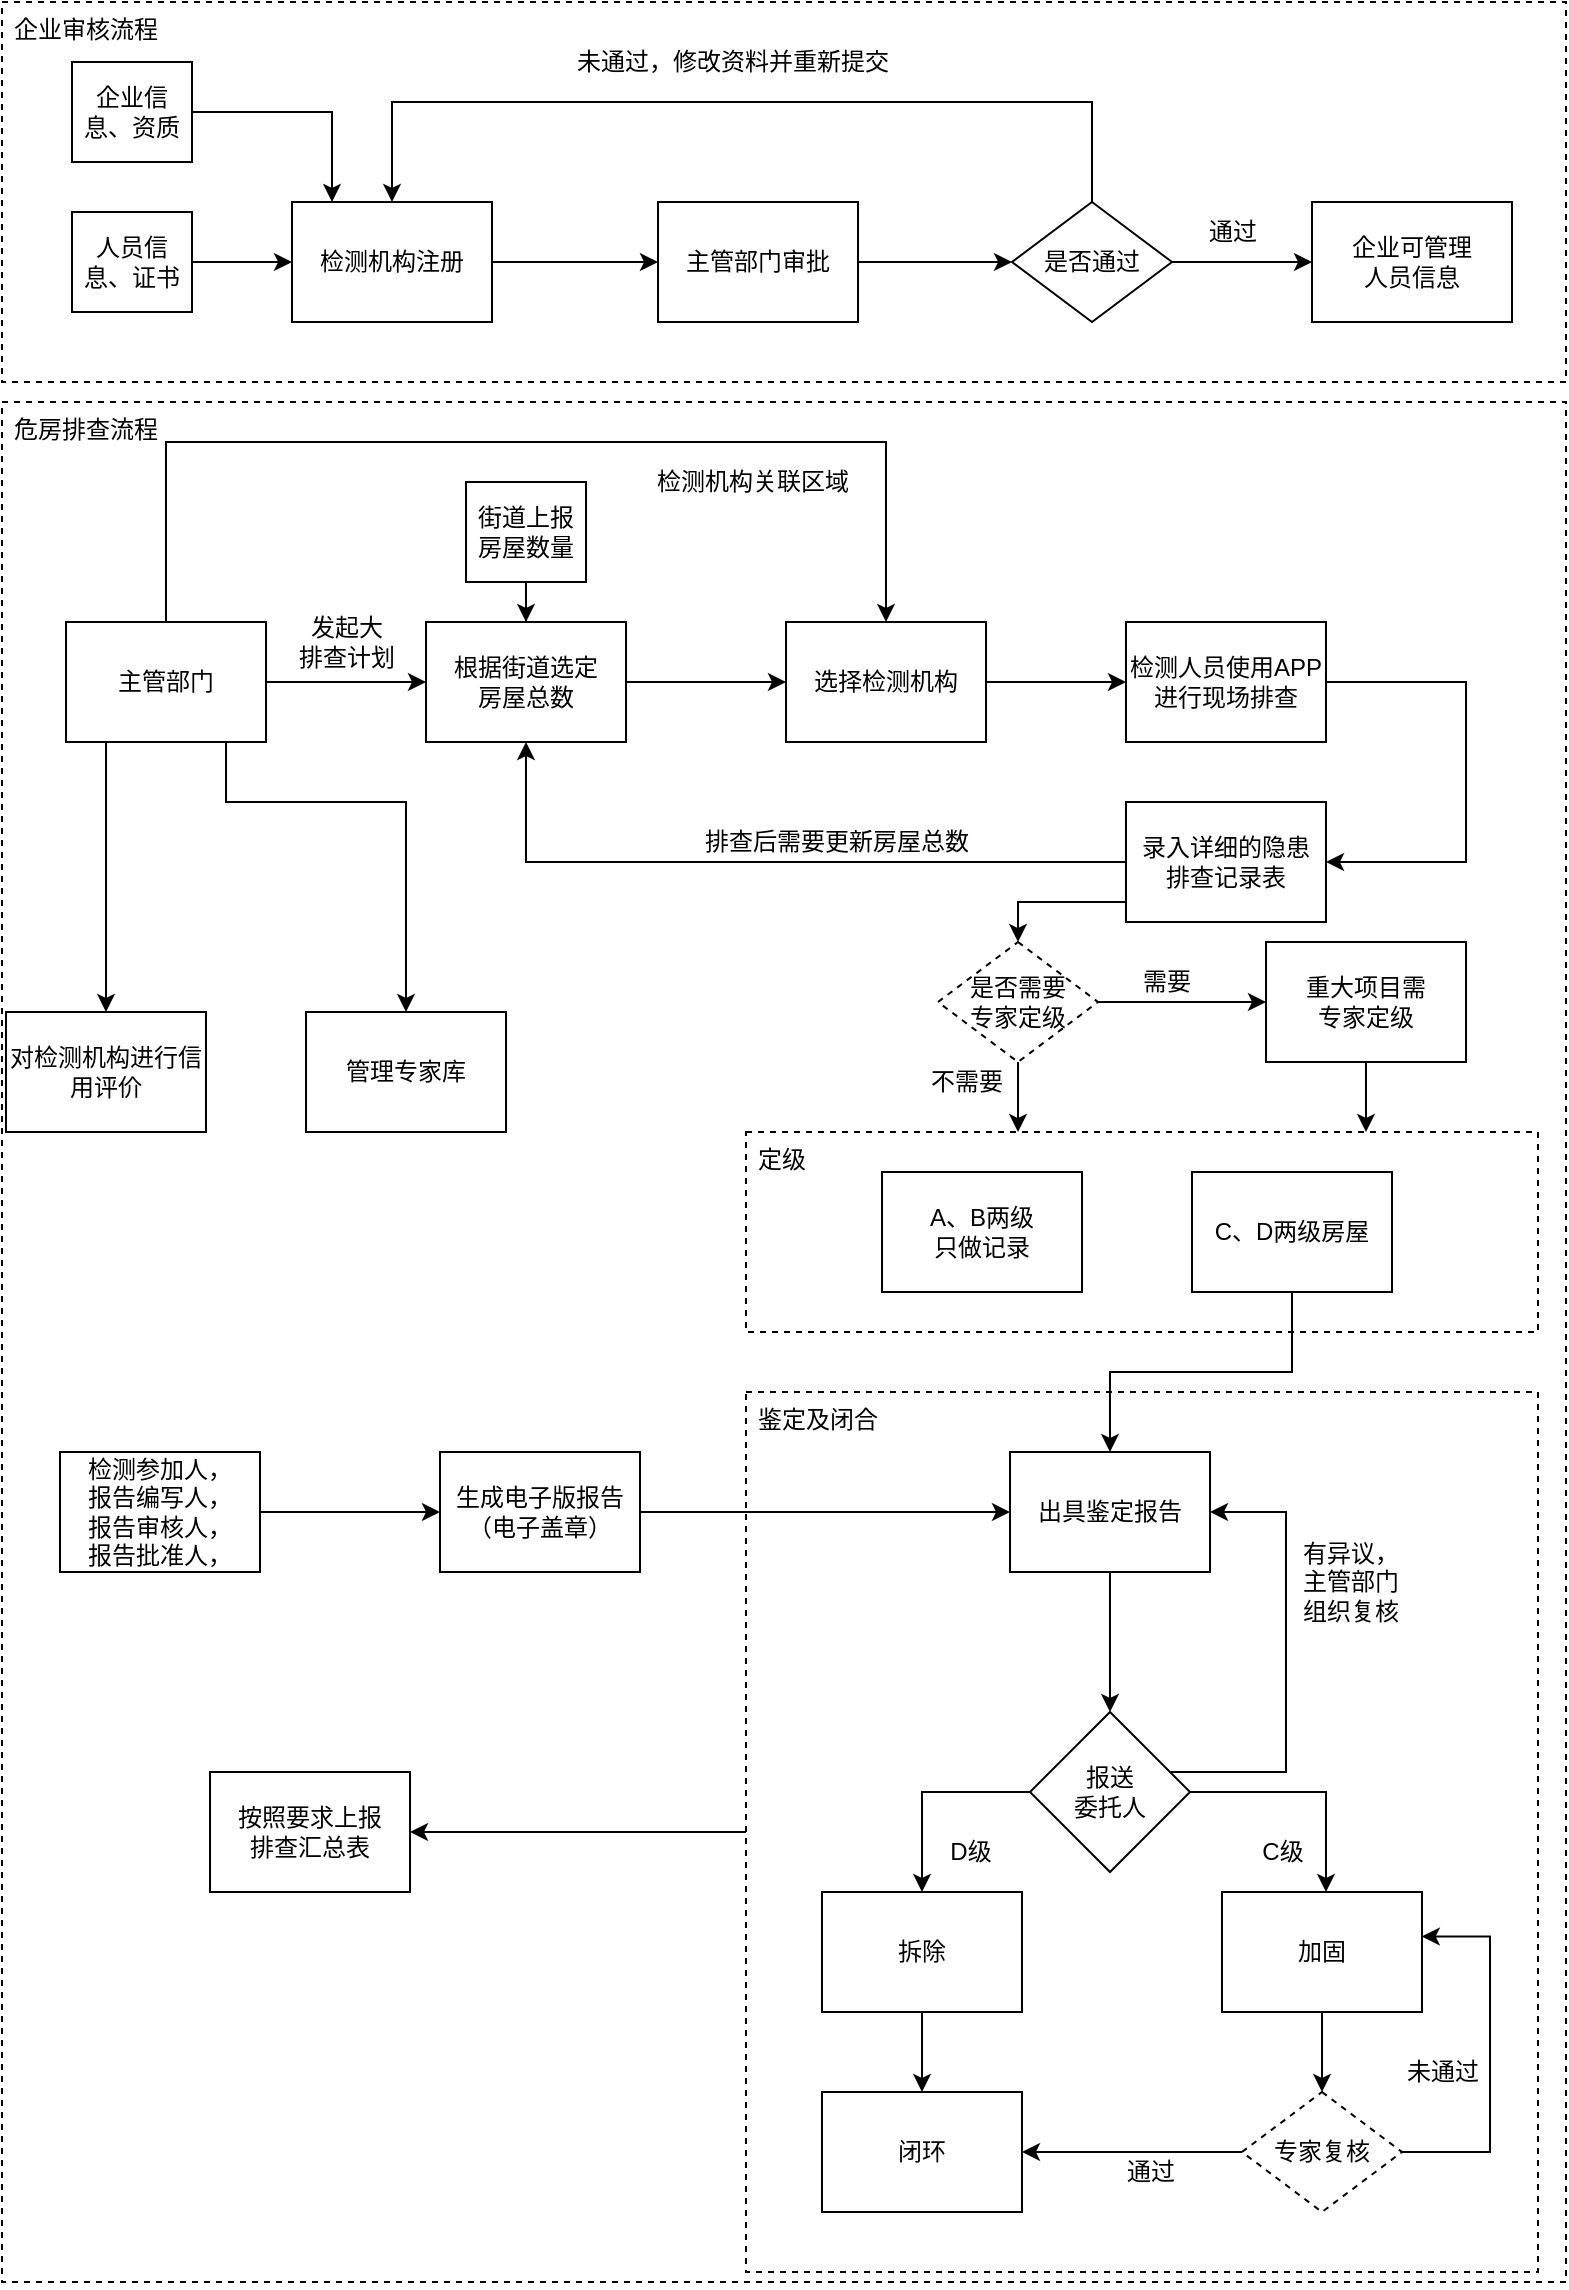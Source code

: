 <mxfile version="18.0.8" type="github">
  <diagram id="qpHJCxcwcaYMZpSIbfGM" name="Page-1">
    <mxGraphModel dx="1718" dy="935" grid="1" gridSize="10" guides="1" tooltips="1" connect="1" arrows="1" fold="1" page="1" pageScale="1" pageWidth="827" pageHeight="1169" math="0" shadow="0">
      <root>
        <mxCell id="0" />
        <mxCell id="1" parent="0" />
        <mxCell id="12VAQ8Nin5VYsXPCudkx-8" value="" style="edgeStyle=orthogonalEdgeStyle;rounded=0;orthogonalLoop=1;jettySize=auto;html=1;" edge="1" parent="1" source="12VAQ8Nin5VYsXPCudkx-1" target="12VAQ8Nin5VYsXPCudkx-6">
          <mxGeometry relative="1" as="geometry" />
        </mxCell>
        <mxCell id="12VAQ8Nin5VYsXPCudkx-1" value="检测机构注册" style="rounded=0;whiteSpace=wrap;html=1;" vertex="1" parent="1">
          <mxGeometry x="163" y="120" width="100" height="60" as="geometry" />
        </mxCell>
        <mxCell id="12VAQ8Nin5VYsXPCudkx-3" style="edgeStyle=orthogonalEdgeStyle;rounded=0;orthogonalLoop=1;jettySize=auto;html=1;" edge="1" parent="1" source="12VAQ8Nin5VYsXPCudkx-2" target="12VAQ8Nin5VYsXPCudkx-1">
          <mxGeometry relative="1" as="geometry">
            <Array as="points">
              <mxPoint x="183" y="75" />
            </Array>
          </mxGeometry>
        </mxCell>
        <mxCell id="12VAQ8Nin5VYsXPCudkx-2" value="企业信息、资质" style="rounded=0;whiteSpace=wrap;html=1;" vertex="1" parent="1">
          <mxGeometry x="53" y="50" width="60" height="50" as="geometry" />
        </mxCell>
        <mxCell id="12VAQ8Nin5VYsXPCudkx-5" value="" style="edgeStyle=orthogonalEdgeStyle;rounded=0;orthogonalLoop=1;jettySize=auto;html=1;" edge="1" parent="1" source="12VAQ8Nin5VYsXPCudkx-4" target="12VAQ8Nin5VYsXPCudkx-1">
          <mxGeometry relative="1" as="geometry" />
        </mxCell>
        <mxCell id="12VAQ8Nin5VYsXPCudkx-4" value="人员信息、证书" style="rounded=0;whiteSpace=wrap;html=1;" vertex="1" parent="1">
          <mxGeometry x="53" y="125" width="60" height="50" as="geometry" />
        </mxCell>
        <mxCell id="12VAQ8Nin5VYsXPCudkx-9" value="" style="edgeStyle=orthogonalEdgeStyle;rounded=0;orthogonalLoop=1;jettySize=auto;html=1;" edge="1" parent="1" source="12VAQ8Nin5VYsXPCudkx-6" target="12VAQ8Nin5VYsXPCudkx-7">
          <mxGeometry relative="1" as="geometry" />
        </mxCell>
        <mxCell id="12VAQ8Nin5VYsXPCudkx-6" value="主管部门审批" style="rounded=0;whiteSpace=wrap;html=1;" vertex="1" parent="1">
          <mxGeometry x="346" y="120" width="100" height="60" as="geometry" />
        </mxCell>
        <mxCell id="12VAQ8Nin5VYsXPCudkx-10" style="edgeStyle=orthogonalEdgeStyle;rounded=0;orthogonalLoop=1;jettySize=auto;html=1;entryX=0.5;entryY=0;entryDx=0;entryDy=0;" edge="1" parent="1" source="12VAQ8Nin5VYsXPCudkx-7" target="12VAQ8Nin5VYsXPCudkx-1">
          <mxGeometry relative="1" as="geometry">
            <Array as="points">
              <mxPoint x="563" y="70" />
              <mxPoint x="213" y="70" />
            </Array>
          </mxGeometry>
        </mxCell>
        <mxCell id="12VAQ8Nin5VYsXPCudkx-13" value="" style="edgeStyle=orthogonalEdgeStyle;rounded=0;orthogonalLoop=1;jettySize=auto;html=1;" edge="1" parent="1" source="12VAQ8Nin5VYsXPCudkx-7" target="12VAQ8Nin5VYsXPCudkx-12">
          <mxGeometry relative="1" as="geometry" />
        </mxCell>
        <mxCell id="12VAQ8Nin5VYsXPCudkx-7" value="是否通过" style="rhombus;whiteSpace=wrap;html=1;" vertex="1" parent="1">
          <mxGeometry x="523" y="120" width="80" height="60" as="geometry" />
        </mxCell>
        <mxCell id="12VAQ8Nin5VYsXPCudkx-11" value="未通过，修改资料并重新提交" style="text;html=1;resizable=0;autosize=1;align=center;verticalAlign=middle;points=[];fillColor=none;strokeColor=none;rounded=0;" vertex="1" parent="1">
          <mxGeometry x="298" y="40" width="170" height="20" as="geometry" />
        </mxCell>
        <mxCell id="12VAQ8Nin5VYsXPCudkx-12" value="企业可管理&lt;br&gt;人员信息" style="rounded=0;whiteSpace=wrap;html=1;" vertex="1" parent="1">
          <mxGeometry x="673" y="120" width="100" height="60" as="geometry" />
        </mxCell>
        <mxCell id="12VAQ8Nin5VYsXPCudkx-14" value="通过" style="text;html=1;resizable=0;autosize=1;align=center;verticalAlign=middle;points=[];fillColor=none;strokeColor=none;rounded=0;" vertex="1" parent="1">
          <mxGeometry x="613" y="125" width="40" height="20" as="geometry" />
        </mxCell>
        <mxCell id="12VAQ8Nin5VYsXPCudkx-19" value="" style="edgeStyle=orthogonalEdgeStyle;rounded=0;orthogonalLoop=1;jettySize=auto;html=1;" edge="1" parent="1" source="12VAQ8Nin5VYsXPCudkx-15" target="12VAQ8Nin5VYsXPCudkx-16">
          <mxGeometry relative="1" as="geometry" />
        </mxCell>
        <mxCell id="12VAQ8Nin5VYsXPCudkx-67" value="" style="edgeStyle=orthogonalEdgeStyle;rounded=0;orthogonalLoop=1;jettySize=auto;html=1;" edge="1" parent="1" source="12VAQ8Nin5VYsXPCudkx-15" target="12VAQ8Nin5VYsXPCudkx-66">
          <mxGeometry relative="1" as="geometry">
            <Array as="points">
              <mxPoint x="70" y="420" />
              <mxPoint x="70" y="420" />
            </Array>
          </mxGeometry>
        </mxCell>
        <mxCell id="12VAQ8Nin5VYsXPCudkx-109" style="edgeStyle=orthogonalEdgeStyle;rounded=0;orthogonalLoop=1;jettySize=auto;html=1;entryX=0.5;entryY=0;entryDx=0;entryDy=0;" edge="1" parent="1" source="12VAQ8Nin5VYsXPCudkx-15" target="12VAQ8Nin5VYsXPCudkx-88">
          <mxGeometry relative="1" as="geometry">
            <Array as="points">
              <mxPoint x="130" y="420" />
              <mxPoint x="220" y="420" />
            </Array>
          </mxGeometry>
        </mxCell>
        <mxCell id="12VAQ8Nin5VYsXPCudkx-110" style="edgeStyle=orthogonalEdgeStyle;rounded=0;orthogonalLoop=1;jettySize=auto;html=1;entryX=0.5;entryY=0;entryDx=0;entryDy=0;" edge="1" parent="1" source="12VAQ8Nin5VYsXPCudkx-15" target="12VAQ8Nin5VYsXPCudkx-20">
          <mxGeometry relative="1" as="geometry">
            <Array as="points">
              <mxPoint x="100" y="240" />
              <mxPoint x="460" y="240" />
            </Array>
          </mxGeometry>
        </mxCell>
        <mxCell id="12VAQ8Nin5VYsXPCudkx-15" value="主管部门" style="rounded=0;whiteSpace=wrap;html=1;" vertex="1" parent="1">
          <mxGeometry x="50" y="330" width="100" height="60" as="geometry" />
        </mxCell>
        <mxCell id="12VAQ8Nin5VYsXPCudkx-21" value="" style="edgeStyle=orthogonalEdgeStyle;rounded=0;orthogonalLoop=1;jettySize=auto;html=1;" edge="1" parent="1" source="12VAQ8Nin5VYsXPCudkx-16" target="12VAQ8Nin5VYsXPCudkx-20">
          <mxGeometry relative="1" as="geometry" />
        </mxCell>
        <mxCell id="12VAQ8Nin5VYsXPCudkx-16" value="根据街道选定&lt;br&gt;房屋总数" style="rounded=0;whiteSpace=wrap;html=1;" vertex="1" parent="1">
          <mxGeometry x="230" y="330" width="100" height="60" as="geometry" />
        </mxCell>
        <mxCell id="12VAQ8Nin5VYsXPCudkx-18" value="" style="edgeStyle=orthogonalEdgeStyle;rounded=0;orthogonalLoop=1;jettySize=auto;html=1;" edge="1" parent="1" source="12VAQ8Nin5VYsXPCudkx-17" target="12VAQ8Nin5VYsXPCudkx-16">
          <mxGeometry relative="1" as="geometry" />
        </mxCell>
        <mxCell id="12VAQ8Nin5VYsXPCudkx-17" value="街道上报房屋数量" style="rounded=0;whiteSpace=wrap;html=1;" vertex="1" parent="1">
          <mxGeometry x="250" y="260" width="60" height="50" as="geometry" />
        </mxCell>
        <mxCell id="12VAQ8Nin5VYsXPCudkx-23" value="" style="edgeStyle=orthogonalEdgeStyle;rounded=0;orthogonalLoop=1;jettySize=auto;html=1;" edge="1" parent="1" source="12VAQ8Nin5VYsXPCudkx-20" target="12VAQ8Nin5VYsXPCudkx-22">
          <mxGeometry relative="1" as="geometry" />
        </mxCell>
        <mxCell id="12VAQ8Nin5VYsXPCudkx-20" value="选择检测机构" style="rounded=0;whiteSpace=wrap;html=1;" vertex="1" parent="1">
          <mxGeometry x="410" y="330" width="100" height="60" as="geometry" />
        </mxCell>
        <mxCell id="12VAQ8Nin5VYsXPCudkx-25" style="edgeStyle=orthogonalEdgeStyle;rounded=0;orthogonalLoop=1;jettySize=auto;html=1;" edge="1" parent="1" source="12VAQ8Nin5VYsXPCudkx-22" target="12VAQ8Nin5VYsXPCudkx-24">
          <mxGeometry relative="1" as="geometry">
            <Array as="points">
              <mxPoint x="750" y="360" />
            </Array>
          </mxGeometry>
        </mxCell>
        <mxCell id="12VAQ8Nin5VYsXPCudkx-22" value="检测人员使用APP进行现场排查" style="rounded=0;whiteSpace=wrap;html=1;" vertex="1" parent="1">
          <mxGeometry x="580" y="330" width="100" height="60" as="geometry" />
        </mxCell>
        <mxCell id="12VAQ8Nin5VYsXPCudkx-85" style="edgeStyle=orthogonalEdgeStyle;rounded=0;orthogonalLoop=1;jettySize=auto;html=1;entryX=0.5;entryY=1;entryDx=0;entryDy=0;" edge="1" parent="1" source="12VAQ8Nin5VYsXPCudkx-24" target="12VAQ8Nin5VYsXPCudkx-16">
          <mxGeometry relative="1" as="geometry" />
        </mxCell>
        <mxCell id="12VAQ8Nin5VYsXPCudkx-114" style="edgeStyle=orthogonalEdgeStyle;rounded=0;orthogonalLoop=1;jettySize=auto;html=1;entryX=0.5;entryY=0;entryDx=0;entryDy=0;" edge="1" parent="1" source="12VAQ8Nin5VYsXPCudkx-24" target="12VAQ8Nin5VYsXPCudkx-113">
          <mxGeometry relative="1" as="geometry">
            <Array as="points">
              <mxPoint x="526" y="470" />
            </Array>
          </mxGeometry>
        </mxCell>
        <mxCell id="12VAQ8Nin5VYsXPCudkx-24" value="录入详细的隐患&lt;br&gt;排查记录表" style="rounded=0;whiteSpace=wrap;html=1;" vertex="1" parent="1">
          <mxGeometry x="580" y="420" width="100" height="60" as="geometry" />
        </mxCell>
        <mxCell id="12VAQ8Nin5VYsXPCudkx-28" value="A、B两级&lt;br&gt;只做记录" style="rounded=0;whiteSpace=wrap;html=1;" vertex="1" parent="1">
          <mxGeometry x="458" y="605" width="100" height="60" as="geometry" />
        </mxCell>
        <mxCell id="12VAQ8Nin5VYsXPCudkx-112" value="" style="edgeStyle=orthogonalEdgeStyle;rounded=0;orthogonalLoop=1;jettySize=auto;html=1;" edge="1" parent="1" source="12VAQ8Nin5VYsXPCudkx-30" target="12VAQ8Nin5VYsXPCudkx-32">
          <mxGeometry relative="1" as="geometry" />
        </mxCell>
        <mxCell id="12VAQ8Nin5VYsXPCudkx-30" value="C、D两级房屋" style="rounded=0;whiteSpace=wrap;html=1;" vertex="1" parent="1">
          <mxGeometry x="613" y="605" width="100" height="60" as="geometry" />
        </mxCell>
        <mxCell id="12VAQ8Nin5VYsXPCudkx-58" value="" style="edgeStyle=orthogonalEdgeStyle;rounded=0;orthogonalLoop=1;jettySize=auto;html=1;" edge="1" parent="1" source="12VAQ8Nin5VYsXPCudkx-32" target="12VAQ8Nin5VYsXPCudkx-57">
          <mxGeometry relative="1" as="geometry" />
        </mxCell>
        <mxCell id="12VAQ8Nin5VYsXPCudkx-32" value="出具鉴定报告" style="rounded=0;whiteSpace=wrap;html=1;" vertex="1" parent="1">
          <mxGeometry x="522" y="745" width="100" height="60" as="geometry" />
        </mxCell>
        <mxCell id="12VAQ8Nin5VYsXPCudkx-100" value="" style="edgeStyle=orthogonalEdgeStyle;rounded=0;orthogonalLoop=1;jettySize=auto;html=1;" edge="1" parent="1" source="12VAQ8Nin5VYsXPCudkx-34" target="12VAQ8Nin5VYsXPCudkx-41">
          <mxGeometry relative="1" as="geometry" />
        </mxCell>
        <mxCell id="12VAQ8Nin5VYsXPCudkx-34" value="拆除" style="rounded=0;whiteSpace=wrap;html=1;" vertex="1" parent="1">
          <mxGeometry x="428" y="965" width="100" height="60" as="geometry" />
        </mxCell>
        <mxCell id="12VAQ8Nin5VYsXPCudkx-102" value="" style="edgeStyle=orthogonalEdgeStyle;rounded=0;orthogonalLoop=1;jettySize=auto;html=1;" edge="1" parent="1" source="12VAQ8Nin5VYsXPCudkx-37">
          <mxGeometry relative="1" as="geometry">
            <mxPoint x="678" y="1065" as="targetPoint" />
          </mxGeometry>
        </mxCell>
        <mxCell id="12VAQ8Nin5VYsXPCudkx-37" value="加固" style="rounded=0;whiteSpace=wrap;html=1;" vertex="1" parent="1">
          <mxGeometry x="628" y="965" width="100" height="60" as="geometry" />
        </mxCell>
        <mxCell id="12VAQ8Nin5VYsXPCudkx-39" value="C级" style="text;html=1;resizable=0;autosize=1;align=center;verticalAlign=middle;points=[];fillColor=none;strokeColor=none;rounded=0;" vertex="1" parent="1">
          <mxGeometry x="638" y="935" width="40" height="20" as="geometry" />
        </mxCell>
        <mxCell id="12VAQ8Nin5VYsXPCudkx-40" value="D级" style="text;html=1;resizable=0;autosize=1;align=center;verticalAlign=middle;points=[];fillColor=none;strokeColor=none;rounded=0;" vertex="1" parent="1">
          <mxGeometry x="482" y="935" width="40" height="20" as="geometry" />
        </mxCell>
        <mxCell id="12VAQ8Nin5VYsXPCudkx-41" value="闭环" style="rounded=0;whiteSpace=wrap;html=1;" vertex="1" parent="1">
          <mxGeometry x="428" y="1065" width="100" height="60" as="geometry" />
        </mxCell>
        <mxCell id="12VAQ8Nin5VYsXPCudkx-45" value="排查后需要更新房屋总数" style="text;html=1;resizable=0;autosize=1;align=center;verticalAlign=middle;points=[];fillColor=none;strokeColor=none;rounded=0;rotation=0;" vertex="1" parent="1">
          <mxGeometry x="360" y="430" width="150" height="20" as="geometry" />
        </mxCell>
        <mxCell id="12VAQ8Nin5VYsXPCudkx-55" value="定级" style="text;strokeColor=default;fillColor=none;align=left;verticalAlign=top;spacingLeft=4;spacingRight=4;overflow=hidden;rotatable=0;points=[[0,0.5],[1,0.5]];portConstraint=eastwest;dashed=1;" vertex="1" parent="1">
          <mxGeometry x="390" y="585" width="396" height="100" as="geometry" />
        </mxCell>
        <mxCell id="12VAQ8Nin5VYsXPCudkx-62" style="edgeStyle=orthogonalEdgeStyle;rounded=0;orthogonalLoop=1;jettySize=auto;html=1;entryX=1;entryY=0.5;entryDx=0;entryDy=0;" edge="1" parent="1" source="12VAQ8Nin5VYsXPCudkx-57" target="12VAQ8Nin5VYsXPCudkx-32">
          <mxGeometry relative="1" as="geometry">
            <Array as="points">
              <mxPoint x="660" y="905" />
              <mxPoint x="660" y="775" />
            </Array>
          </mxGeometry>
        </mxCell>
        <mxCell id="12VAQ8Nin5VYsXPCudkx-63" style="edgeStyle=orthogonalEdgeStyle;rounded=0;orthogonalLoop=1;jettySize=auto;html=1;entryX=0.5;entryY=0;entryDx=0;entryDy=0;" edge="1" parent="1" source="12VAQ8Nin5VYsXPCudkx-57" target="12VAQ8Nin5VYsXPCudkx-34">
          <mxGeometry relative="1" as="geometry" />
        </mxCell>
        <mxCell id="12VAQ8Nin5VYsXPCudkx-64" style="edgeStyle=orthogonalEdgeStyle;rounded=0;orthogonalLoop=1;jettySize=auto;html=1;" edge="1" parent="1" source="12VAQ8Nin5VYsXPCudkx-57" target="12VAQ8Nin5VYsXPCudkx-37">
          <mxGeometry relative="1" as="geometry">
            <Array as="points">
              <mxPoint x="680" y="915" />
            </Array>
          </mxGeometry>
        </mxCell>
        <mxCell id="12VAQ8Nin5VYsXPCudkx-57" value="报送&lt;br&gt;委托人" style="rhombus;whiteSpace=wrap;html=1;" vertex="1" parent="1">
          <mxGeometry x="532" y="875" width="80" height="80" as="geometry" />
        </mxCell>
        <mxCell id="12VAQ8Nin5VYsXPCudkx-60" value="有异议，&lt;br&gt;主管部门&lt;br&gt;组织复核" style="text;html=1;resizable=0;autosize=1;align=center;verticalAlign=middle;points=[];fillColor=none;strokeColor=none;rounded=0;dashed=1;" vertex="1" parent="1">
          <mxGeometry x="662" y="785" width="60" height="50" as="geometry" />
        </mxCell>
        <mxCell id="12VAQ8Nin5VYsXPCudkx-66" value="对检测机构进行信用评价" style="rounded=0;whiteSpace=wrap;html=1;" vertex="1" parent="1">
          <mxGeometry x="20" y="525" width="100" height="60" as="geometry" />
        </mxCell>
        <mxCell id="12VAQ8Nin5VYsXPCudkx-71" value="" style="edgeStyle=orthogonalEdgeStyle;rounded=0;orthogonalLoop=1;jettySize=auto;html=1;" edge="1" parent="1" source="12VAQ8Nin5VYsXPCudkx-69" target="12VAQ8Nin5VYsXPCudkx-70">
          <mxGeometry relative="1" as="geometry" />
        </mxCell>
        <mxCell id="12VAQ8Nin5VYsXPCudkx-69" value="检测参加人，&lt;br&gt;报告编写人，&lt;br&gt;报告审核人，&lt;br&gt;报告批准人，" style="rounded=0;whiteSpace=wrap;html=1;" vertex="1" parent="1">
          <mxGeometry x="47" y="745" width="100" height="60" as="geometry" />
        </mxCell>
        <mxCell id="12VAQ8Nin5VYsXPCudkx-72" style="edgeStyle=orthogonalEdgeStyle;rounded=0;orthogonalLoop=1;jettySize=auto;html=1;entryX=0;entryY=0.5;entryDx=0;entryDy=0;" edge="1" parent="1" source="12VAQ8Nin5VYsXPCudkx-70" target="12VAQ8Nin5VYsXPCudkx-32">
          <mxGeometry relative="1" as="geometry">
            <mxPoint x="382" y="815" as="targetPoint" />
          </mxGeometry>
        </mxCell>
        <mxCell id="12VAQ8Nin5VYsXPCudkx-70" value="生成电子版报告（电子盖章）" style="rounded=0;whiteSpace=wrap;html=1;" vertex="1" parent="1">
          <mxGeometry x="237" y="745" width="100" height="60" as="geometry" />
        </mxCell>
        <mxCell id="12VAQ8Nin5VYsXPCudkx-73" value="按照要求上报&lt;br&gt;排查汇总表" style="rounded=0;whiteSpace=wrap;html=1;" vertex="1" parent="1">
          <mxGeometry x="122" y="905" width="100" height="60" as="geometry" />
        </mxCell>
        <mxCell id="12VAQ8Nin5VYsXPCudkx-88" value="管理专家库" style="rounded=0;whiteSpace=wrap;html=1;" vertex="1" parent="1">
          <mxGeometry x="170" y="525" width="100" height="60" as="geometry" />
        </mxCell>
        <mxCell id="12VAQ8Nin5VYsXPCudkx-123" value="" style="edgeStyle=orthogonalEdgeStyle;rounded=0;orthogonalLoop=1;jettySize=auto;html=1;" edge="1" parent="1" source="12VAQ8Nin5VYsXPCudkx-93" target="12VAQ8Nin5VYsXPCudkx-55">
          <mxGeometry relative="1" as="geometry">
            <Array as="points">
              <mxPoint x="700" y="580" />
              <mxPoint x="700" y="580" />
            </Array>
          </mxGeometry>
        </mxCell>
        <mxCell id="12VAQ8Nin5VYsXPCudkx-93" value="重大项目需&lt;br&gt;专家定级" style="rounded=0;whiteSpace=wrap;html=1;" vertex="1" parent="1">
          <mxGeometry x="650" y="490" width="100" height="60" as="geometry" />
        </mxCell>
        <mxCell id="12VAQ8Nin5VYsXPCudkx-105" value="" style="edgeStyle=orthogonalEdgeStyle;rounded=0;orthogonalLoop=1;jettySize=auto;html=1;" edge="1" parent="1" source="12VAQ8Nin5VYsXPCudkx-104" target="12VAQ8Nin5VYsXPCudkx-41">
          <mxGeometry relative="1" as="geometry" />
        </mxCell>
        <mxCell id="12VAQ8Nin5VYsXPCudkx-106" style="edgeStyle=orthogonalEdgeStyle;rounded=0;orthogonalLoop=1;jettySize=auto;html=1;entryX=0.999;entryY=0.37;entryDx=0;entryDy=0;entryPerimeter=0;" edge="1" parent="1" source="12VAQ8Nin5VYsXPCudkx-104" target="12VAQ8Nin5VYsXPCudkx-37">
          <mxGeometry relative="1" as="geometry">
            <mxPoint x="742" y="985" as="targetPoint" />
            <Array as="points">
              <mxPoint x="762" y="1095" />
              <mxPoint x="762" y="987" />
            </Array>
          </mxGeometry>
        </mxCell>
        <mxCell id="12VAQ8Nin5VYsXPCudkx-104" value="专家复核" style="rhombus;whiteSpace=wrap;html=1;dashed=1;strokeColor=default;" vertex="1" parent="1">
          <mxGeometry x="638" y="1065" width="80" height="60" as="geometry" />
        </mxCell>
        <mxCell id="12VAQ8Nin5VYsXPCudkx-107" value="未通过" style="text;html=1;resizable=0;autosize=1;align=center;verticalAlign=middle;points=[];fillColor=none;strokeColor=none;rounded=0;dashed=1;" vertex="1" parent="1">
          <mxGeometry x="713" y="1045" width="50" height="20" as="geometry" />
        </mxCell>
        <mxCell id="12VAQ8Nin5VYsXPCudkx-108" value="通过" style="text;html=1;resizable=0;autosize=1;align=center;verticalAlign=middle;points=[];fillColor=none;strokeColor=none;rounded=0;dashed=1;" vertex="1" parent="1">
          <mxGeometry x="572" y="1095" width="40" height="20" as="geometry" />
        </mxCell>
        <mxCell id="12VAQ8Nin5VYsXPCudkx-111" value="检测机构关联区域" style="text;html=1;resizable=0;autosize=1;align=center;verticalAlign=middle;points=[];fillColor=none;strokeColor=none;rounded=0;dashed=1;" vertex="1" parent="1">
          <mxGeometry x="338" y="250" width="110" height="20" as="geometry" />
        </mxCell>
        <mxCell id="12VAQ8Nin5VYsXPCudkx-118" value="" style="edgeStyle=orthogonalEdgeStyle;rounded=0;orthogonalLoop=1;jettySize=auto;html=1;" edge="1" parent="1" source="12VAQ8Nin5VYsXPCudkx-113" target="12VAQ8Nin5VYsXPCudkx-93">
          <mxGeometry relative="1" as="geometry" />
        </mxCell>
        <mxCell id="12VAQ8Nin5VYsXPCudkx-121" value="" style="edgeStyle=orthogonalEdgeStyle;rounded=0;orthogonalLoop=1;jettySize=auto;html=1;" edge="1" parent="1" source="12VAQ8Nin5VYsXPCudkx-113" target="12VAQ8Nin5VYsXPCudkx-55">
          <mxGeometry relative="1" as="geometry">
            <Array as="points">
              <mxPoint x="526" y="580" />
              <mxPoint x="526" y="580" />
            </Array>
          </mxGeometry>
        </mxCell>
        <mxCell id="12VAQ8Nin5VYsXPCudkx-113" value="是否需要&lt;br&gt;专家定级" style="rhombus;whiteSpace=wrap;html=1;dashed=1;strokeColor=default;" vertex="1" parent="1">
          <mxGeometry x="486" y="490" width="80" height="60" as="geometry" />
        </mxCell>
        <mxCell id="12VAQ8Nin5VYsXPCudkx-120" value="需要" style="text;html=1;resizable=0;autosize=1;align=center;verticalAlign=middle;points=[];fillColor=none;strokeColor=none;rounded=0;dashed=1;" vertex="1" parent="1">
          <mxGeometry x="580" y="500" width="40" height="20" as="geometry" />
        </mxCell>
        <mxCell id="12VAQ8Nin5VYsXPCudkx-124" value="不需要" style="text;html=1;resizable=0;autosize=1;align=center;verticalAlign=middle;points=[];fillColor=none;strokeColor=none;rounded=0;dashed=1;" vertex="1" parent="1">
          <mxGeometry x="475" y="550" width="50" height="20" as="geometry" />
        </mxCell>
        <mxCell id="12VAQ8Nin5VYsXPCudkx-129" style="edgeStyle=orthogonalEdgeStyle;rounded=0;orthogonalLoop=1;jettySize=auto;html=1;entryX=1;entryY=0.5;entryDx=0;entryDy=0;" edge="1" parent="1" source="12VAQ8Nin5VYsXPCudkx-126" target="12VAQ8Nin5VYsXPCudkx-73">
          <mxGeometry relative="1" as="geometry" />
        </mxCell>
        <mxCell id="12VAQ8Nin5VYsXPCudkx-126" value="鉴定及闭合" style="text;strokeColor=default;fillColor=none;align=left;verticalAlign=top;spacingLeft=4;spacingRight=4;overflow=hidden;rotatable=0;points=[[0,0.5],[1,0.5]];portConstraint=eastwest;dashed=1;" vertex="1" parent="1">
          <mxGeometry x="390" y="715" width="396" height="440" as="geometry" />
        </mxCell>
        <mxCell id="12VAQ8Nin5VYsXPCudkx-130" value="&lt;span style=&quot;&quot;&gt;发起&lt;/span&gt;&lt;span style=&quot;&quot;&gt;大&lt;br&gt;排查计划&lt;/span&gt;" style="text;html=1;resizable=0;autosize=1;align=center;verticalAlign=middle;points=[];fillColor=none;strokeColor=none;rounded=0;dashed=1;" vertex="1" parent="1">
          <mxGeometry x="160" y="325" width="60" height="30" as="geometry" />
        </mxCell>
        <mxCell id="12VAQ8Nin5VYsXPCudkx-131" value="企业审核流程" style="text;strokeColor=default;fillColor=none;align=left;verticalAlign=top;spacingLeft=4;spacingRight=4;overflow=hidden;rotatable=0;points=[[0,0.5],[1,0.5]];portConstraint=eastwest;dashed=1;" vertex="1" parent="1">
          <mxGeometry x="18" y="20" width="782" height="190" as="geometry" />
        </mxCell>
        <mxCell id="12VAQ8Nin5VYsXPCudkx-132" value="危房排查流程" style="text;strokeColor=default;fillColor=none;align=left;verticalAlign=top;spacingLeft=4;spacingRight=4;overflow=hidden;rotatable=0;points=[[0,0.5],[1,0.5]];portConstraint=eastwest;dashed=1;" vertex="1" parent="1">
          <mxGeometry x="18" y="220" width="782" height="940" as="geometry" />
        </mxCell>
      </root>
    </mxGraphModel>
  </diagram>
</mxfile>

